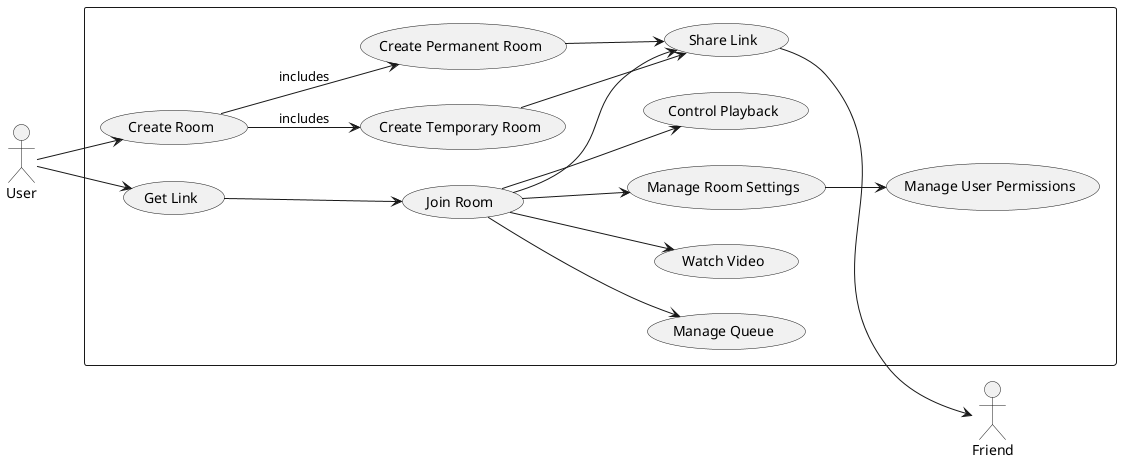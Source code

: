 @startuml
left to right direction

actor User
actor Friend
rectangle {
  usecase "Create Room"
  usecase "Join Room"
  User --> (Create Room)
  User --> (Get Link)
  (Get Link) --> (Join Room)
  (Create Room) --> (Create Permanent Room) : includes
  (Create Room) --> (Create Temporary Room): includes
  (Create Temporary Room) --> (Share Link)
  (Create Permanent Room) --> (Share Link)
  (Join Room) --> (Share Link)
  (Share Link) --> Friend
  (Join Room) --> (Watch Video)
  (Join Room) --> (Control Playback)
  (Join Room) --> (Manage Queue)
  (Join Room) --> (Manage Room Settings)
  (Manage Room Settings) --> (Manage User Permissions)
}

@enduml
